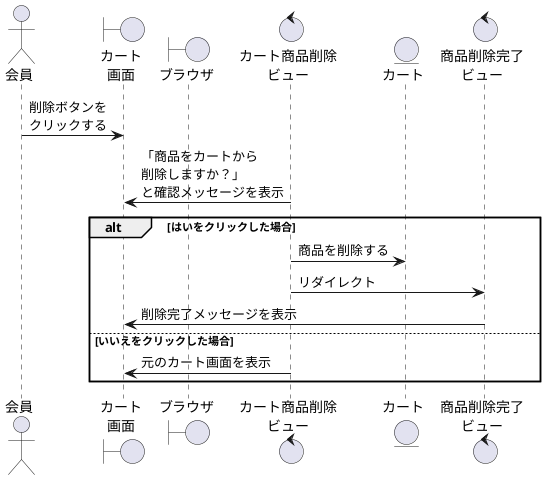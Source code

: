 @startuml cartdelete

actor "会員" as act
boundary "カート\n画面" as cartv
boundary "ブラウザ" as brz
control "カート商品削除\nビュー" as delete
entity "カート" as cart
control "商品削除完了\nビュー" as shkc

act -> cartv:削除ボタンを\nクリックする
cartv <- delete:「商品をカートから\n削除しますか？」\nと確認メッセージを表示 
alt はいをクリックした場合
    delete -> cart:商品を削除する
    delete -> shkc:リダイレクト
    cartv <- shkc:削除完了メッセージを表示
else いいえをクリックした場合
    cartv <- delete:元のカート画面を表示
end

@enduml
